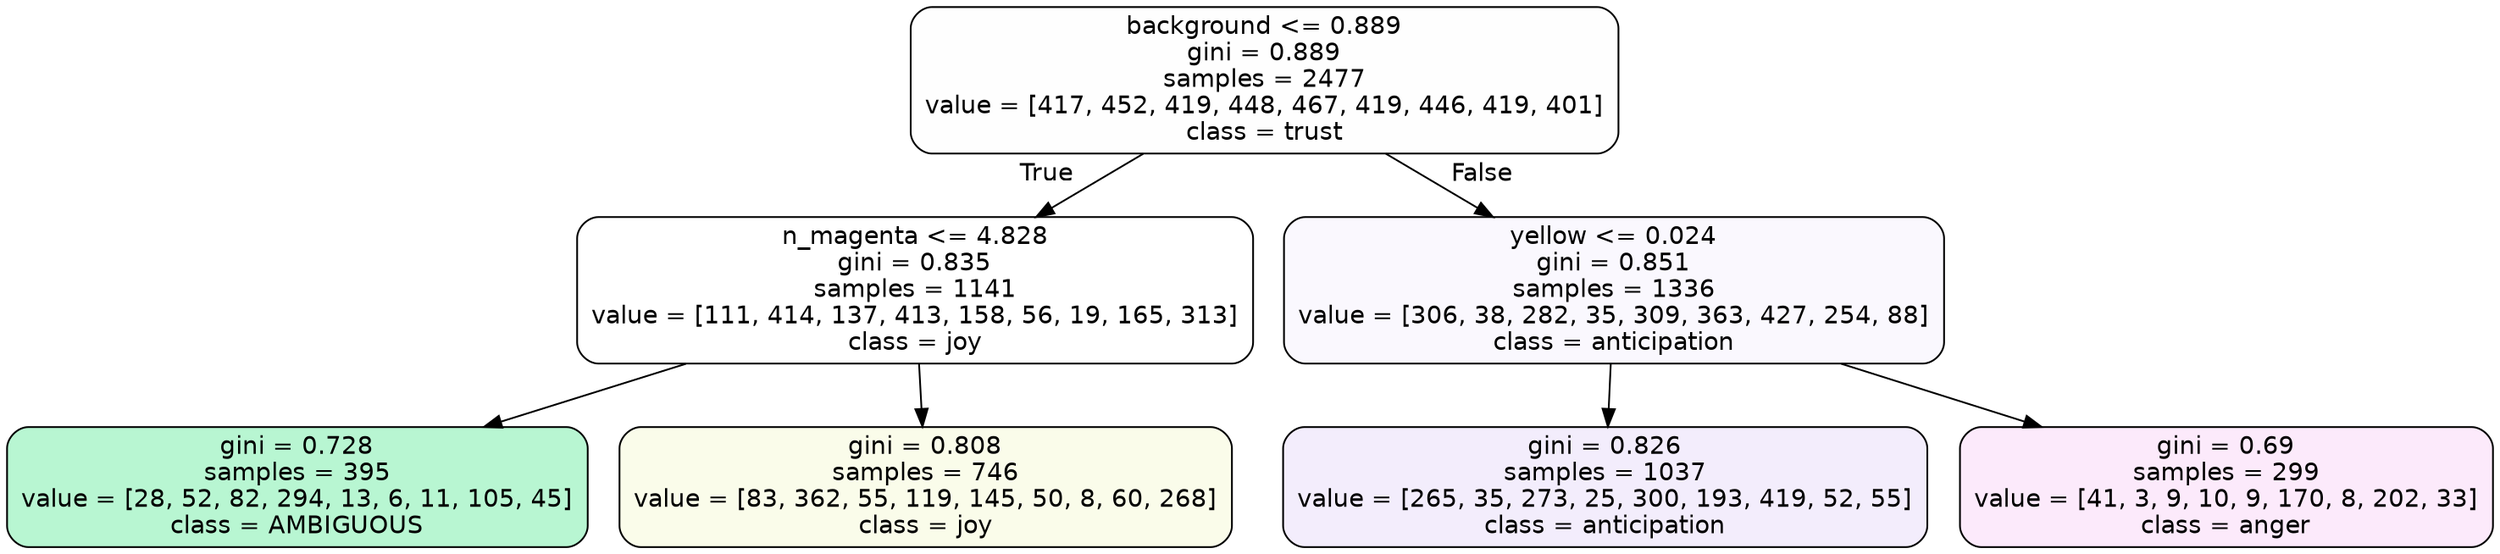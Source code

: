 digraph Tree {
node [shape=box, style="filled, rounded", color="black", fontname=helvetica] ;
edge [fontname=helvetica] ;
0 [label="background <= 0.889\ngini = 0.889\nsamples = 2477\nvalue = [417, 452, 419, 448, 467, 419, 446, 419, 401]\nclass = trust", fillcolor="#39d7e501"] ;
1 [label="n_magenta <= 4.828\ngini = 0.835\nsamples = 1141\nvalue = [111, 414, 137, 413, 158, 56, 19, 165, 313]\nclass = joy", fillcolor="#d7e53900"] ;
0 -> 1 [labeldistance=2.5, labelangle=45, headlabel="True"] ;
2 [label="gini = 0.728\nsamples = 395\nvalue = [28, 52, 82, 294, 13, 6, 11, 105, 45]\nclass = AMBIGUOUS", fillcolor="#39e5815b"] ;
1 -> 2 ;
3 [label="gini = 0.808\nsamples = 746\nvalue = [83, 362, 55, 119, 145, 50, 8, 60, 268]\nclass = joy", fillcolor="#d7e5391b"] ;
1 -> 3 ;
4 [label="yellow <= 0.024\ngini = 0.851\nsamples = 1336\nvalue = [306, 38, 282, 35, 309, 363, 427, 254, 88]\nclass = anticipation", fillcolor="#8139e509"] ;
0 -> 4 [labeldistance=2.5, labelangle=-45, headlabel="False"] ;
5 [label="gini = 0.826\nsamples = 1037\nvalue = [265, 35, 273, 25, 300, 193, 419, 52, 55]\nclass = anticipation", fillcolor="#8139e517"] ;
4 -> 5 ;
6 [label="gini = 0.69\nsamples = 299\nvalue = [41, 3, 9, 10, 9, 170, 8, 202, 33]\nclass = anger", fillcolor="#e539d71a"] ;
4 -> 6 ;
}